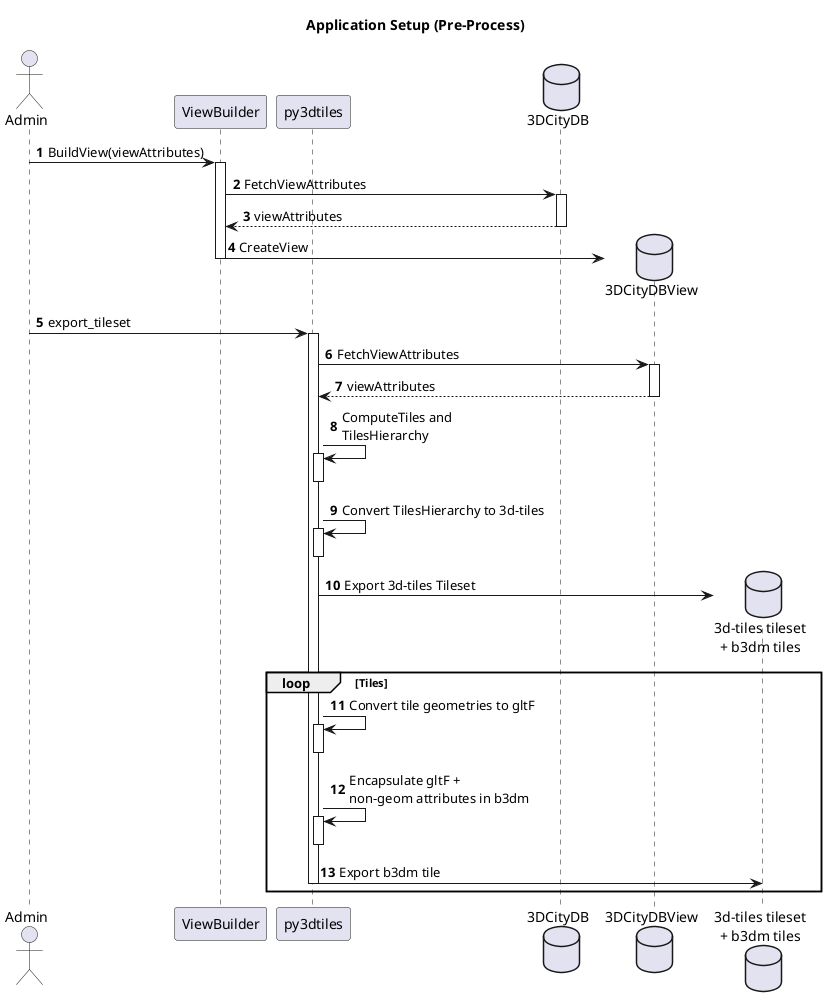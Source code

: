 @startuml
autonumber

title Application Setup (Pre-Process)

actor Admin
participant ViewBuilder
participant py3dtiles
database 3DCityDB

'viewAttributes represents mandatory + optionnal arguments:
'mandatory arguments: geomTableName, idGeomColumn, idGeomColumn
'optionnal arguments: attrib1Table, attrib1Column, .. attribnTable, attribnColumn
Admin -> ViewBuilder : BuildView(viewAttributes)
activate ViewBuilder
ViewBuilder -> 3DCityDB : FetchViewAttributes
activate 3DCityDB
3DCityDB --> ViewBuilder : viewAttributes
deactivate 3DCityDB
'Note: In practice we could also:
'create a new composant which could be named "3DCityDBView"
'create a new DB which could be named "3DCityDBView" and contains a duplication
'of the desired data (viewAttributes)
create database 3DCityDBView
ViewBuilder -> 3DCityDBView : CreateView
deactivate ViewBuilder


Admin -> py3dtiles : export_tileset
activate py3dtiles

py3dtiles -> 3DCityDBView : FetchViewAttributes
activate 3DCityDBView
3DCityDBView --> py3dtiles : viewAttributes
deactivate 3DCityDBView

py3dtiles -> py3dtiles : ComputeTiles and\nTilesHierarchy
activate py3dtiles
deactivate py3dtiles

py3dtiles -> py3dtiles : Convert TilesHierarchy to 3d-tiles
activate py3dtiles
deactivate py3dtiles

create database "3d-tiles tileset\n+ b3dm tiles" as TB3DM
py3dtiles -> TB3DM : Export 3d-tiles Tileset

loop Tiles
  py3dtiles -> py3dtiles : Convert tile geometries to gltF
  activate py3dtiles
  deactivate py3dtiles
  py3dtiles -> py3dtiles : Encapsulate gltF +\nnon-geom attributes in b3dm
  activate py3dtiles
  deactivate py3dtiles
  py3dtiles -> TB3DM : Export b3dm tile
  deactivate py3dtiles
end

@enduml
